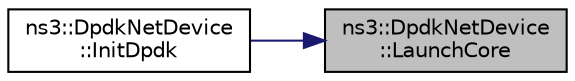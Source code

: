 digraph "ns3::DpdkNetDevice::LaunchCore"
{
 // LATEX_PDF_SIZE
  edge [fontname="Helvetica",fontsize="10",labelfontname="Helvetica",labelfontsize="10"];
  node [fontname="Helvetica",fontsize="10",shape=record];
  rankdir="RL";
  Node1 [label="ns3::DpdkNetDevice\l::LaunchCore",height=0.2,width=0.4,color="black", fillcolor="grey75", style="filled", fontcolor="black",tooltip="A function to handle rx & tx operations."];
  Node1 -> Node2 [dir="back",color="midnightblue",fontsize="10",style="solid",fontname="Helvetica"];
  Node2 [label="ns3::DpdkNetDevice\l::InitDpdk",height=0.2,width=0.4,color="black", fillcolor="white", style="filled",URL="$classns3_1_1_dpdk_net_device.html#a23174f649ba187908093e2046225ca7b",tooltip="Initialize Dpdk."];
}
